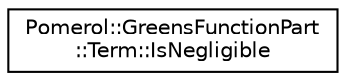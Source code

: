 digraph "Graphical Class Hierarchy"
{
  edge [fontname="Helvetica",fontsize="10",labelfontname="Helvetica",labelfontsize="10"];
  node [fontname="Helvetica",fontsize="10",shape=record];
  rankdir="LR";
  Node0 [label="Pomerol::GreensFunctionPart\l::Term::IsNegligible",height=0.2,width=0.4,color="black", fillcolor="white", style="filled",URL="$struct_pomerol_1_1_greens_function_part_1_1_term_1_1_is_negligible.html",tooltip="Predicate: Does a term have a negligible residue? "];
}
